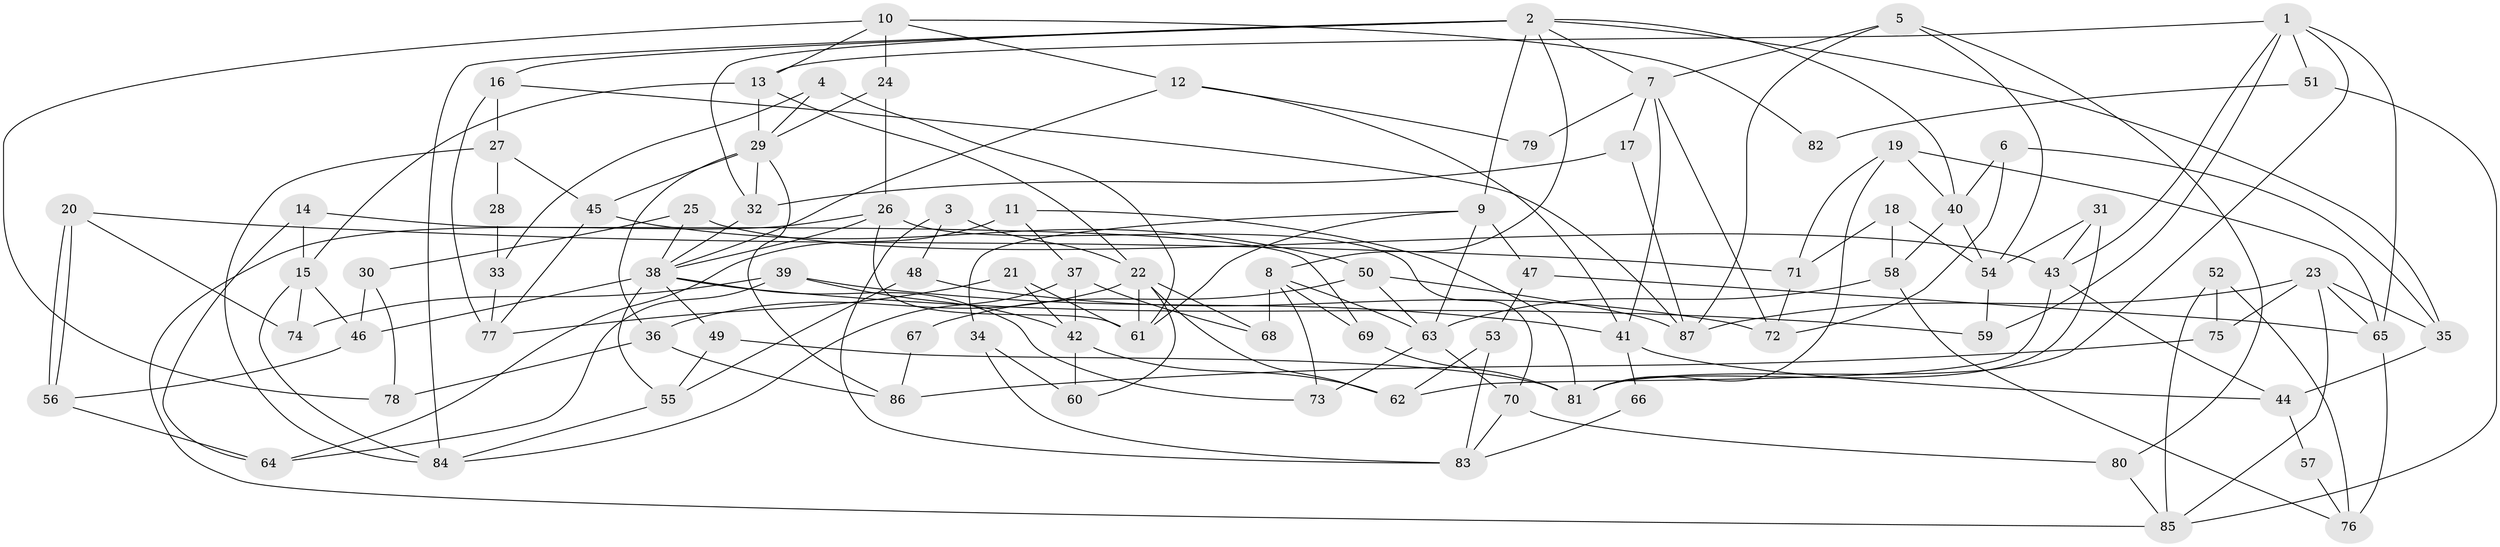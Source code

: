 // coarse degree distribution, {10: 0.03773584905660377, 11: 0.018867924528301886, 3: 0.20754716981132076, 5: 0.2641509433962264, 6: 0.18867924528301888, 4: 0.1320754716981132, 9: 0.018867924528301886, 7: 0.09433962264150944, 2: 0.03773584905660377}
// Generated by graph-tools (version 1.1) at 2025/41/03/06/25 10:41:55]
// undirected, 87 vertices, 174 edges
graph export_dot {
graph [start="1"]
  node [color=gray90,style=filled];
  1;
  2;
  3;
  4;
  5;
  6;
  7;
  8;
  9;
  10;
  11;
  12;
  13;
  14;
  15;
  16;
  17;
  18;
  19;
  20;
  21;
  22;
  23;
  24;
  25;
  26;
  27;
  28;
  29;
  30;
  31;
  32;
  33;
  34;
  35;
  36;
  37;
  38;
  39;
  40;
  41;
  42;
  43;
  44;
  45;
  46;
  47;
  48;
  49;
  50;
  51;
  52;
  53;
  54;
  55;
  56;
  57;
  58;
  59;
  60;
  61;
  62;
  63;
  64;
  65;
  66;
  67;
  68;
  69;
  70;
  71;
  72;
  73;
  74;
  75;
  76;
  77;
  78;
  79;
  80;
  81;
  82;
  83;
  84;
  85;
  86;
  87;
  1 -- 81;
  1 -- 13;
  1 -- 43;
  1 -- 51;
  1 -- 59;
  1 -- 65;
  2 -- 32;
  2 -- 84;
  2 -- 7;
  2 -- 8;
  2 -- 9;
  2 -- 16;
  2 -- 35;
  2 -- 40;
  3 -- 83;
  3 -- 48;
  3 -- 22;
  4 -- 29;
  4 -- 61;
  4 -- 33;
  5 -- 54;
  5 -- 87;
  5 -- 7;
  5 -- 80;
  6 -- 35;
  6 -- 40;
  6 -- 72;
  7 -- 17;
  7 -- 41;
  7 -- 72;
  7 -- 79;
  8 -- 73;
  8 -- 63;
  8 -- 68;
  8 -- 69;
  9 -- 63;
  9 -- 34;
  9 -- 47;
  9 -- 61;
  10 -- 13;
  10 -- 78;
  10 -- 12;
  10 -- 24;
  10 -- 82;
  11 -- 64;
  11 -- 37;
  11 -- 81;
  12 -- 38;
  12 -- 41;
  12 -- 79;
  13 -- 15;
  13 -- 22;
  13 -- 29;
  14 -- 64;
  14 -- 69;
  14 -- 15;
  15 -- 84;
  15 -- 46;
  15 -- 74;
  16 -- 87;
  16 -- 27;
  16 -- 77;
  17 -- 87;
  17 -- 32;
  18 -- 54;
  18 -- 71;
  18 -- 58;
  19 -- 81;
  19 -- 65;
  19 -- 40;
  19 -- 71;
  20 -- 71;
  20 -- 56;
  20 -- 56;
  20 -- 74;
  21 -- 42;
  21 -- 61;
  21 -- 77;
  22 -- 61;
  22 -- 36;
  22 -- 60;
  22 -- 62;
  22 -- 68;
  23 -- 65;
  23 -- 85;
  23 -- 35;
  23 -- 75;
  23 -- 87;
  24 -- 29;
  24 -- 26;
  25 -- 43;
  25 -- 38;
  25 -- 30;
  26 -- 70;
  26 -- 38;
  26 -- 61;
  26 -- 85;
  27 -- 45;
  27 -- 28;
  27 -- 84;
  28 -- 33;
  29 -- 32;
  29 -- 36;
  29 -- 45;
  29 -- 86;
  30 -- 46;
  30 -- 78;
  31 -- 81;
  31 -- 43;
  31 -- 54;
  32 -- 38;
  33 -- 77;
  34 -- 60;
  34 -- 83;
  35 -- 44;
  36 -- 78;
  36 -- 86;
  37 -- 42;
  37 -- 68;
  37 -- 84;
  38 -- 59;
  38 -- 46;
  38 -- 49;
  38 -- 55;
  38 -- 73;
  39 -- 41;
  39 -- 74;
  39 -- 42;
  39 -- 64;
  40 -- 54;
  40 -- 58;
  41 -- 44;
  41 -- 66;
  42 -- 62;
  42 -- 60;
  43 -- 44;
  43 -- 62;
  44 -- 57;
  45 -- 77;
  45 -- 50;
  46 -- 56;
  47 -- 53;
  47 -- 65;
  48 -- 72;
  48 -- 55;
  49 -- 55;
  49 -- 81;
  50 -- 63;
  50 -- 67;
  50 -- 87;
  51 -- 85;
  51 -- 82;
  52 -- 76;
  52 -- 75;
  52 -- 85;
  53 -- 83;
  53 -- 62;
  54 -- 59;
  55 -- 84;
  56 -- 64;
  57 -- 76;
  58 -- 63;
  58 -- 76;
  63 -- 70;
  63 -- 73;
  65 -- 76;
  66 -- 83;
  67 -- 86;
  69 -- 81;
  70 -- 80;
  70 -- 83;
  71 -- 72;
  75 -- 86;
  80 -- 85;
}
